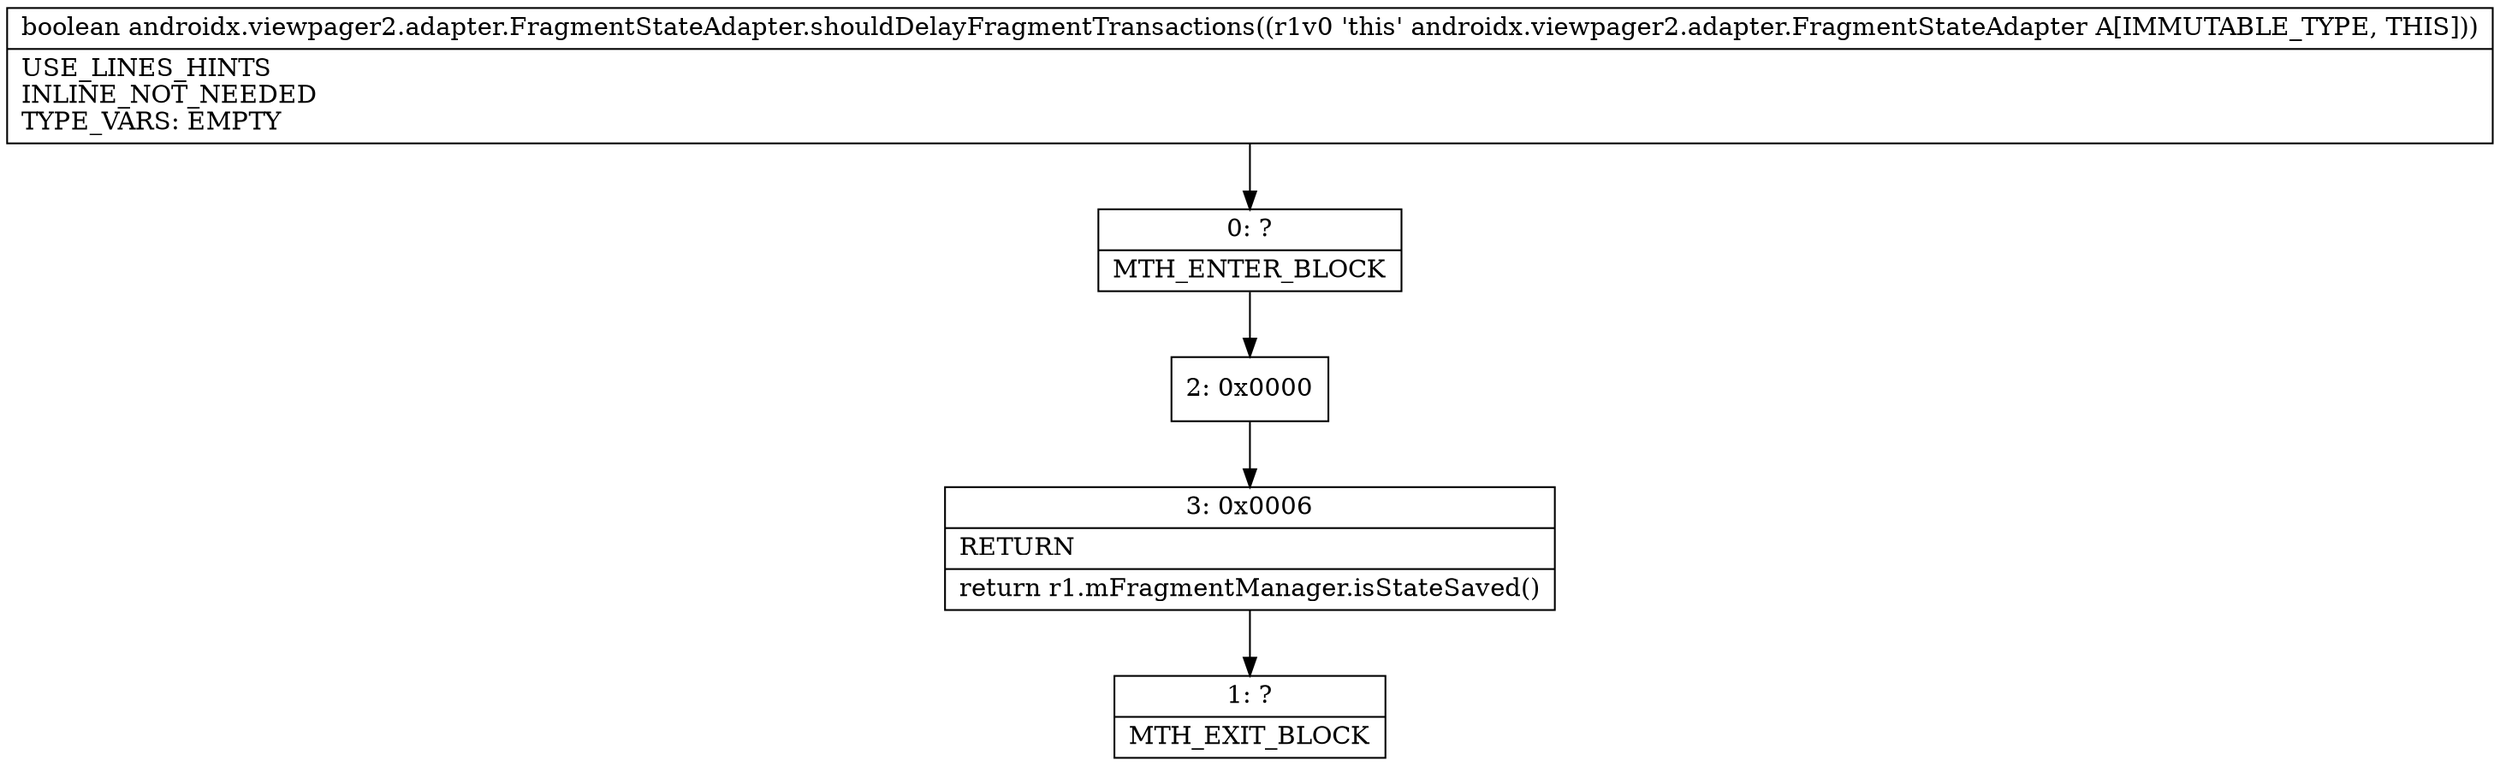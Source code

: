 digraph "CFG forandroidx.viewpager2.adapter.FragmentStateAdapter.shouldDelayFragmentTransactions()Z" {
Node_0 [shape=record,label="{0\:\ ?|MTH_ENTER_BLOCK\l}"];
Node_2 [shape=record,label="{2\:\ 0x0000}"];
Node_3 [shape=record,label="{3\:\ 0x0006|RETURN\l|return r1.mFragmentManager.isStateSaved()\l}"];
Node_1 [shape=record,label="{1\:\ ?|MTH_EXIT_BLOCK\l}"];
MethodNode[shape=record,label="{boolean androidx.viewpager2.adapter.FragmentStateAdapter.shouldDelayFragmentTransactions((r1v0 'this' androidx.viewpager2.adapter.FragmentStateAdapter A[IMMUTABLE_TYPE, THIS]))  | USE_LINES_HINTS\lINLINE_NOT_NEEDED\lTYPE_VARS: EMPTY\l}"];
MethodNode -> Node_0;Node_0 -> Node_2;
Node_2 -> Node_3;
Node_3 -> Node_1;
}


